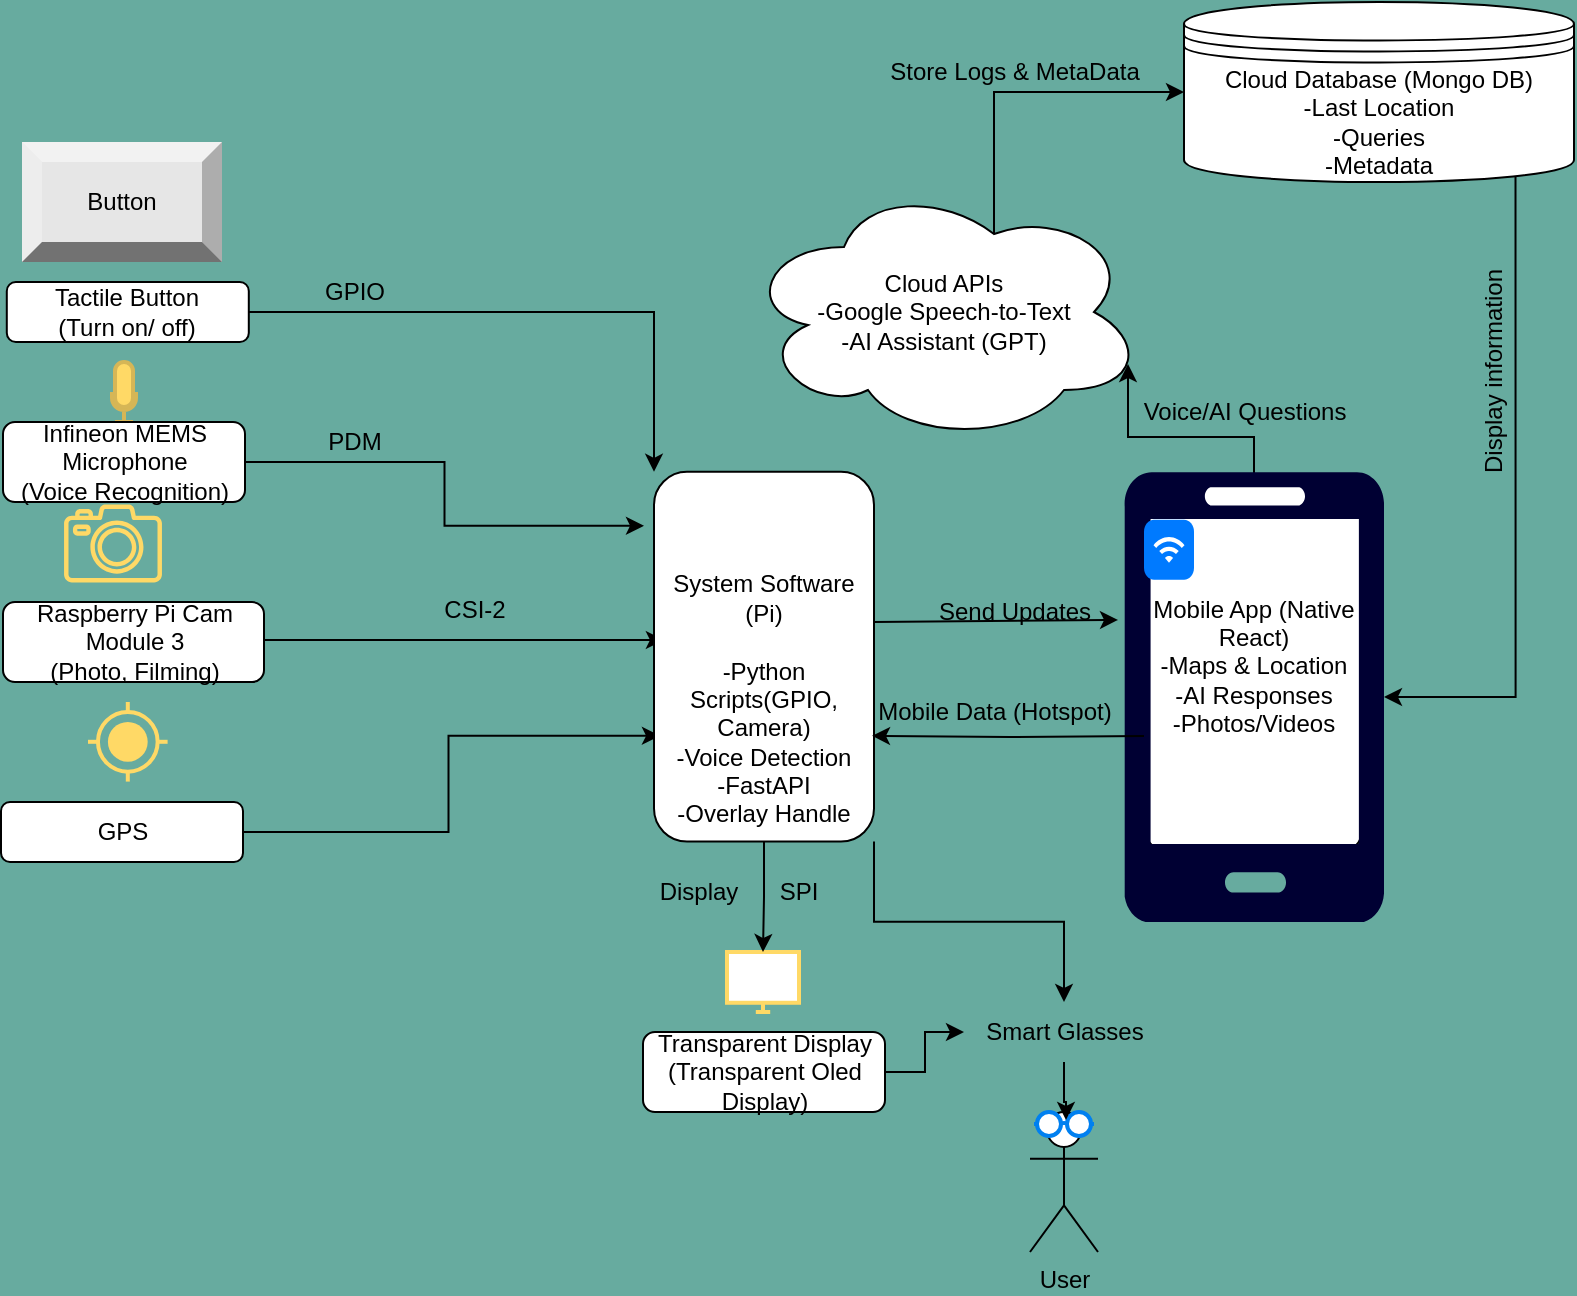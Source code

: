 <mxfile version="28.2.5">
  <diagram name="Page-1" id="V2wbT5nPD_6LFAExI-VR">
    <mxGraphModel dx="1426" dy="777" grid="1" gridSize="10" guides="1" tooltips="1" connect="1" arrows="1" fold="1" page="1" pageScale="1" pageWidth="827" pageHeight="1169" background="#67AB9F" math="0" shadow="0">
      <root>
        <mxCell id="0" />
        <mxCell id="1" parent="0" />
        <mxCell id="aYq7WPbx57LN9MyDw_JW-3" value="" style="html=1;verticalLabelPosition=bottom;align=center;labelBackgroundColor=#ffffff;verticalAlign=top;strokeWidth=2;strokeColor=#d6b656;shadow=0;dashed=0;shape=mxgraph.ios7.icons.microphone;fillColor=#FFD966;" parent="1" vertex="1">
          <mxGeometry x="74" y="230" width="12" height="30" as="geometry" />
        </mxCell>
        <mxCell id="aYq7WPbx57LN9MyDw_JW-4" value="" style="sketch=0;outlineConnect=0;fontColor=#232F3E;gradientColor=none;fillColor=#FFD966;strokeColor=#FFD966;dashed=0;verticalLabelPosition=bottom;verticalAlign=top;align=center;html=1;fontSize=12;fontStyle=0;aspect=fixed;pointerEvents=1;shape=mxgraph.aws4.camera2;" parent="1" vertex="1">
          <mxGeometry x="50" y="301.26" width="49" height="38.94" as="geometry" />
        </mxCell>
        <mxCell id="aYq7WPbx57LN9MyDw_JW-5" value="" style="html=1;dashed=0;aspect=fixed;verticalLabelPosition=bottom;verticalAlign=top;align=center;shape=mxgraph.gmdl.gps;strokeColor=#FFD966;fillColor=#FFD966;shadow=0;strokeWidth=2;sketch=0;" parent="1" vertex="1">
          <mxGeometry x="62" y="400" width="39.8" height="39.8" as="geometry" />
        </mxCell>
        <mxCell id="aYq7WPbx57LN9MyDw_JW-7" value="" style="html=1;verticalLabelPosition=bottom;align=center;labelBackgroundColor=#ffffff;verticalAlign=top;strokeWidth=2;strokeColor=#FFD966;shadow=0;dashed=0;shape=mxgraph.ios7.icons.monitor;" parent="1" vertex="1">
          <mxGeometry x="381.5" y="525" width="36" height="30" as="geometry" />
        </mxCell>
        <mxCell id="aYq7WPbx57LN9MyDw_JW-21" style="edgeStyle=orthogonalEdgeStyle;rounded=0;orthogonalLoop=1;jettySize=auto;html=1;" parent="1" source="aYq7WPbx57LN9MyDw_JW-8" target="aYq7WPbx57LN9MyDw_JW-26" edge="1">
          <mxGeometry relative="1" as="geometry">
            <mxPoint x="235" y="352.01" as="targetPoint" />
          </mxGeometry>
        </mxCell>
        <mxCell id="aYq7WPbx57LN9MyDw_JW-8" value="Infineon MEMS Microphone&lt;div&gt;(Voice Recognition)&lt;/div&gt;" style="rounded=1;whiteSpace=wrap;html=1;" parent="1" vertex="1">
          <mxGeometry x="19.5" y="260" width="121" height="40" as="geometry" />
        </mxCell>
        <mxCell id="aYq7WPbx57LN9MyDw_JW-9" value="Raspberry Pi Cam Module 3&lt;div&gt;(Photo, Filming)&lt;/div&gt;" style="rounded=1;whiteSpace=wrap;html=1;" parent="1" vertex="1">
          <mxGeometry x="19.5" y="350" width="130.5" height="40" as="geometry" />
        </mxCell>
        <mxCell id="aYq7WPbx57LN9MyDw_JW-23" style="edgeStyle=orthogonalEdgeStyle;rounded=0;orthogonalLoop=1;jettySize=auto;html=1;exitX=1;exitY=0.5;exitDx=0;exitDy=0;entryX=0.027;entryY=0.714;entryDx=0;entryDy=0;entryPerimeter=0;" parent="1" source="aYq7WPbx57LN9MyDw_JW-11" target="aYq7WPbx57LN9MyDw_JW-25" edge="1">
          <mxGeometry relative="1" as="geometry">
            <mxPoint x="235" y="378.5" as="targetPoint" />
          </mxGeometry>
        </mxCell>
        <mxCell id="aYq7WPbx57LN9MyDw_JW-11" value="GPS" style="rounded=1;whiteSpace=wrap;html=1;" parent="1" vertex="1">
          <mxGeometry x="18.5" y="450" width="121" height="30" as="geometry" />
        </mxCell>
        <mxCell id="TjnXtopHcXqsVp0Jv2_o-23" style="edgeStyle=orthogonalEdgeStyle;rounded=0;orthogonalLoop=1;jettySize=auto;html=1;exitX=1;exitY=0.5;exitDx=0;exitDy=0;" parent="1" source="aYq7WPbx57LN9MyDw_JW-12" target="DHNUySZT8fdxZ6S8IRH9-7" edge="1">
          <mxGeometry relative="1" as="geometry" />
        </mxCell>
        <mxCell id="aYq7WPbx57LN9MyDw_JW-12" value="Transparent Display&lt;div&gt;(Transparent Oled Display)&lt;/div&gt;" style="rounded=1;whiteSpace=wrap;html=1;" parent="1" vertex="1">
          <mxGeometry x="339.5" y="565" width="121" height="40" as="geometry" />
        </mxCell>
        <mxCell id="aYq7WPbx57LN9MyDw_JW-16" value="Button" style="labelPosition=center;verticalLabelPosition=middle;align=center;html=1;shape=mxgraph.basic.shaded_button;dx=10;fillColor=#E6E6E6;strokeColor=none;whiteSpace=wrap;" parent="1" vertex="1">
          <mxGeometry x="29" y="120" width="100" height="60" as="geometry" />
        </mxCell>
        <mxCell id="aYq7WPbx57LN9MyDw_JW-20" style="edgeStyle=orthogonalEdgeStyle;rounded=0;orthogonalLoop=1;jettySize=auto;html=1;entryX=0;entryY=0;entryDx=0;entryDy=0;" parent="1" source="aYq7WPbx57LN9MyDw_JW-17" target="aYq7WPbx57LN9MyDw_JW-25" edge="1">
          <mxGeometry relative="1" as="geometry">
            <mxPoint x="270" y="349" as="targetPoint" />
          </mxGeometry>
        </mxCell>
        <mxCell id="aYq7WPbx57LN9MyDw_JW-17" value="Tactile Button&lt;div&gt;(Turn on/ off)&lt;/div&gt;" style="rounded=1;whiteSpace=wrap;html=1;" parent="1" vertex="1">
          <mxGeometry x="21.4" y="190" width="121" height="30" as="geometry" />
        </mxCell>
        <mxCell id="aYq7WPbx57LN9MyDw_JW-22" style="edgeStyle=orthogonalEdgeStyle;rounded=0;orthogonalLoop=1;jettySize=auto;html=1;entryX=0.045;entryY=0.46;entryDx=0;entryDy=0;entryPerimeter=0;" parent="1" edge="1">
          <mxGeometry relative="1" as="geometry">
            <mxPoint x="150" y="369.004" as="sourcePoint" />
            <mxPoint x="349.95" y="369.004" as="targetPoint" />
          </mxGeometry>
        </mxCell>
        <mxCell id="TjnXtopHcXqsVp0Jv2_o-20" style="edgeStyle=orthogonalEdgeStyle;rounded=0;orthogonalLoop=1;jettySize=auto;html=1;" parent="1" source="aYq7WPbx57LN9MyDw_JW-25" target="aYq7WPbx57LN9MyDw_JW-7" edge="1">
          <mxGeometry relative="1" as="geometry" />
        </mxCell>
        <mxCell id="TjnXtopHcXqsVp0Jv2_o-22" style="edgeStyle=orthogonalEdgeStyle;rounded=0;orthogonalLoop=1;jettySize=auto;html=1;exitX=1;exitY=1;exitDx=0;exitDy=0;" parent="1" source="aYq7WPbx57LN9MyDw_JW-25" target="DHNUySZT8fdxZ6S8IRH9-7" edge="1">
          <mxGeometry relative="1" as="geometry" />
        </mxCell>
        <mxCell id="aYq7WPbx57LN9MyDw_JW-25" value="&lt;div&gt;&lt;br&gt;&lt;/div&gt;&lt;div&gt;&lt;br&gt;&lt;/div&gt;&lt;div&gt;&lt;br&gt;&lt;/div&gt;&lt;div&gt;&lt;br&gt;&lt;/div&gt;&lt;div&gt;&lt;br&gt;&lt;/div&gt;System Software (Pi)&lt;div&gt;&lt;br&gt;&lt;div&gt;-Python Scripts(GPIO, Camera)&lt;/div&gt;&lt;div&gt;-Voice Detection&lt;/div&gt;&lt;div&gt;-FastAPI&lt;/div&gt;&lt;div&gt;-Overlay Handle&lt;/div&gt;&lt;div&gt;&lt;br&gt;&lt;/div&gt;&lt;div&gt;&lt;br&gt;&lt;/div&gt;&lt;/div&gt;" style="rounded=1;whiteSpace=wrap;html=1;" parent="1" vertex="1">
          <mxGeometry x="345" y="284.9" width="110" height="184.9" as="geometry" />
        </mxCell>
        <mxCell id="aYq7WPbx57LN9MyDw_JW-26" value="" style="shape=image;html=1;verticalAlign=top;verticalLabelPosition=bottom;labelBackgroundColor=#ffffff;imageAspect=0;aspect=fixed;image=https://icons.diagrams.net/icon-cache1/Fruit-2455/Fruit_iconfree_Filled_Outline_raspberry-healthy-organic-food-fruit_icon-896.svg" parent="1" vertex="1">
          <mxGeometry x="340" y="284.9" width="54" height="54" as="geometry" />
        </mxCell>
        <mxCell id="TjnXtopHcXqsVp0Jv2_o-15" style="edgeStyle=orthogonalEdgeStyle;rounded=0;orthogonalLoop=1;jettySize=auto;html=1;exitX=0.625;exitY=0.2;exitDx=0;exitDy=0;exitPerimeter=0;entryX=0;entryY=0.5;entryDx=0;entryDy=0;" parent="1" source="aYq7WPbx57LN9MyDw_JW-29" target="aYq7WPbx57LN9MyDw_JW-33" edge="1">
          <mxGeometry relative="1" as="geometry">
            <mxPoint x="515" y="80" as="targetPoint" />
            <Array as="points">
              <mxPoint x="515" y="95" />
            </Array>
          </mxGeometry>
        </mxCell>
        <mxCell id="aYq7WPbx57LN9MyDw_JW-29" value="Cloud APIs&lt;div&gt;-Google Speech-to-Text&lt;/div&gt;&lt;div&gt;-AI Assistant (GPT)&lt;/div&gt;" style="ellipse;shape=cloud;whiteSpace=wrap;html=1;" parent="1" vertex="1">
          <mxGeometry x="390" y="140" width="200" height="130" as="geometry" />
        </mxCell>
        <mxCell id="aYq7WPbx57LN9MyDw_JW-32" value="Voice/AI Questions" style="text;html=1;align=center;verticalAlign=middle;resizable=0;points=[];autosize=1;strokeColor=none;fillColor=none;" parent="1" vertex="1">
          <mxGeometry x="580" y="240" width="120" height="30" as="geometry" />
        </mxCell>
        <mxCell id="TjnXtopHcXqsVp0Jv2_o-25" style="edgeStyle=orthogonalEdgeStyle;rounded=0;orthogonalLoop=1;jettySize=auto;html=1;exitX=0.85;exitY=0.95;exitDx=0;exitDy=0;exitPerimeter=0;entryX=1;entryY=0.5;entryDx=0;entryDy=0;entryPerimeter=0;" parent="1" source="aYq7WPbx57LN9MyDw_JW-33" target="aYq7WPbx57LN9MyDw_JW-39" edge="1">
          <mxGeometry relative="1" as="geometry">
            <mxPoint x="776" y="400" as="targetPoint" />
          </mxGeometry>
        </mxCell>
        <mxCell id="aYq7WPbx57LN9MyDw_JW-33" value="Cloud Database (Mongo DB)&lt;div&gt;-Last Location&lt;/div&gt;&lt;div&gt;-Queries&lt;/div&gt;&lt;div&gt;-Metadata&lt;/div&gt;" style="shape=datastore;whiteSpace=wrap;html=1;" parent="1" vertex="1">
          <mxGeometry x="610" y="50" width="195" height="90" as="geometry" />
        </mxCell>
        <mxCell id="aYq7WPbx57LN9MyDw_JW-35" value="Store Logs &amp;amp; MetaData" style="text;html=1;align=center;verticalAlign=middle;resizable=0;points=[];autosize=1;strokeColor=none;fillColor=none;" parent="1" vertex="1">
          <mxGeometry x="450" y="70" width="150" height="30" as="geometry" />
        </mxCell>
        <mxCell id="TjnXtopHcXqsVp0Jv2_o-14" style="edgeStyle=orthogonalEdgeStyle;rounded=0;orthogonalLoop=1;jettySize=auto;html=1;exitX=0.5;exitY=0;exitDx=0;exitDy=0;entryX=0.96;entryY=0.7;entryDx=0;entryDy=0;entryPerimeter=0;" parent="1" source="aYq7WPbx57LN9MyDw_JW-38" target="aYq7WPbx57LN9MyDw_JW-29" edge="1">
          <mxGeometry relative="1" as="geometry">
            <mxPoint x="645" y="220" as="targetPoint" />
          </mxGeometry>
        </mxCell>
        <mxCell id="aYq7WPbx57LN9MyDw_JW-38" value="Mobile App (Native React)&lt;div&gt;-Maps &amp;amp; Location&lt;/div&gt;&lt;div&gt;-AI Responses&lt;/div&gt;&lt;div&gt;-Photos/Videos&lt;/div&gt;" style="rounded=1;whiteSpace=wrap;html=1;" parent="1" vertex="1">
          <mxGeometry x="590" y="287.45" width="110" height="190" as="geometry" />
        </mxCell>
        <mxCell id="aYq7WPbx57LN9MyDw_JW-39" value="" style="verticalLabelPosition=bottom;html=1;verticalAlign=top;align=center;strokeColor=none;fillColor=#000033;shape=mxgraph.azure.mobile;pointerEvents=1;" parent="1" vertex="1">
          <mxGeometry x="580" y="284.9" width="130" height="225.1" as="geometry" />
        </mxCell>
        <mxCell id="aYq7WPbx57LN9MyDw_JW-41" value="Send Updates" style="text;html=1;align=center;verticalAlign=middle;resizable=0;points=[];autosize=1;strokeColor=none;fillColor=none;" parent="1" vertex="1">
          <mxGeometry x="475" y="340" width="100" height="30" as="geometry" />
        </mxCell>
        <mxCell id="DHNUySZT8fdxZ6S8IRH9-5" value="User" style="shape=umlActor;verticalLabelPosition=bottom;verticalAlign=top;html=1;outlineConnect=0;" parent="1" vertex="1">
          <mxGeometry x="533" y="605" width="34" height="70" as="geometry" />
        </mxCell>
        <mxCell id="DHNUySZT8fdxZ6S8IRH9-6" value="" style="html=1;verticalLabelPosition=bottom;align=center;labelBackgroundColor=#ffffff;verticalAlign=top;strokeWidth=2;strokeColor=#0080F0;shadow=0;dashed=0;shape=mxgraph.ios7.icons.glasses;" parent="1" vertex="1">
          <mxGeometry x="535" y="605" width="30" height="12" as="geometry" />
        </mxCell>
        <mxCell id="DHNUySZT8fdxZ6S8IRH9-7" value="Smart Glasses" style="text;html=1;align=center;verticalAlign=middle;resizable=0;points=[];autosize=1;strokeColor=none;fillColor=none;" parent="1" vertex="1">
          <mxGeometry x="500" y="550" width="100" height="30" as="geometry" />
        </mxCell>
        <mxCell id="DHNUySZT8fdxZ6S8IRH9-8" style="edgeStyle=orthogonalEdgeStyle;rounded=0;orthogonalLoop=1;jettySize=auto;html=1;entryX=0.533;entryY=0.333;entryDx=0;entryDy=0;entryPerimeter=0;" parent="1" source="DHNUySZT8fdxZ6S8IRH9-7" target="DHNUySZT8fdxZ6S8IRH9-6" edge="1">
          <mxGeometry relative="1" as="geometry" />
        </mxCell>
        <mxCell id="DHNUySZT8fdxZ6S8IRH9-9" value="GPIO" style="text;html=1;align=center;verticalAlign=middle;resizable=0;points=[];autosize=1;strokeColor=none;fillColor=none;" parent="1" vertex="1">
          <mxGeometry x="170" y="180" width="50" height="30" as="geometry" />
        </mxCell>
        <mxCell id="DHNUySZT8fdxZ6S8IRH9-11" value="" style="html=1;strokeWidth=1;shadow=0;dashed=0;shape=mxgraph.ios7.misc.wifi;fillColor=#007AFF;strokeColor=none;buttonText=;strokeColor2=#222222;fontColor=#222222;fontSize=8;verticalLabelPosition=bottom;verticalAlign=top;align=center;sketch=0;" parent="1" vertex="1">
          <mxGeometry x="590" y="308.9" width="25" height="30" as="geometry" />
        </mxCell>
        <mxCell id="TjnXtopHcXqsVp0Jv2_o-13" style="edgeStyle=orthogonalEdgeStyle;rounded=0;orthogonalLoop=1;jettySize=auto;html=1;entryX=0.991;entryY=0.714;entryDx=0;entryDy=0;entryPerimeter=0;" parent="1" target="aYq7WPbx57LN9MyDw_JW-25" edge="1">
          <mxGeometry relative="1" as="geometry">
            <mxPoint x="590" y="417" as="sourcePoint" />
            <mxPoint x="455.99" y="449.97" as="targetPoint" />
          </mxGeometry>
        </mxCell>
        <mxCell id="TjnXtopHcXqsVp0Jv2_o-16" value="Mobile Data (Hotspot)" style="text;html=1;align=center;verticalAlign=middle;resizable=0;points=[];autosize=1;strokeColor=none;fillColor=none;" parent="1" vertex="1">
          <mxGeometry x="445" y="390" width="140" height="30" as="geometry" />
        </mxCell>
        <mxCell id="TjnXtopHcXqsVp0Jv2_o-24" value="" style="endArrow=classic;html=1;rounded=0;entryX=-0.023;entryY=0.329;entryDx=0;entryDy=0;entryPerimeter=0;" parent="1" target="aYq7WPbx57LN9MyDw_JW-39" edge="1">
          <mxGeometry width="50" height="50" relative="1" as="geometry">
            <mxPoint x="455" y="360" as="sourcePoint" />
            <mxPoint x="505" y="310" as="targetPoint" />
          </mxGeometry>
        </mxCell>
        <mxCell id="TjnXtopHcXqsVp0Jv2_o-27" value="" style="shape=image;html=1;verticalAlign=top;verticalLabelPosition=bottom;labelBackgroundColor=#ffffff;imageAspect=0;aspect=fixed;image=https://icons.diagrams.net/icon-cache1/Fruit-2455/Fruit_iconfree_Filled_Outline_raspberry-healthy-organic-food-fruit_icon-896.svg" parent="1" vertex="1">
          <mxGeometry x="50" y="320.2" width="20" height="20" as="geometry" />
        </mxCell>
        <mxCell id="TjnXtopHcXqsVp0Jv2_o-28" value="CSI-2" style="text;html=1;align=center;verticalAlign=middle;resizable=0;points=[];autosize=1;strokeColor=none;fillColor=none;" parent="1" vertex="1">
          <mxGeometry x="230" y="338.9" width="50" height="30" as="geometry" />
        </mxCell>
        <mxCell id="TjnXtopHcXqsVp0Jv2_o-29" value="PDM" style="text;html=1;align=center;verticalAlign=middle;resizable=0;points=[];autosize=1;strokeColor=none;fillColor=none;" parent="1" vertex="1">
          <mxGeometry x="170" y="254.9" width="50" height="30" as="geometry" />
        </mxCell>
        <mxCell id="TjnXtopHcXqsVp0Jv2_o-31" value="Display" style="text;html=1;align=center;verticalAlign=middle;resizable=0;points=[];autosize=1;strokeColor=none;fillColor=none;" parent="1" vertex="1">
          <mxGeometry x="337" y="480" width="60" height="30" as="geometry" />
        </mxCell>
        <mxCell id="jDFrdT6laUAicEyp4wvE-2" value="SPI" style="text;html=1;align=center;verticalAlign=middle;resizable=0;points=[];autosize=1;strokeColor=none;fillColor=none;" vertex="1" parent="1">
          <mxGeometry x="397" y="480" width="40" height="30" as="geometry" />
        </mxCell>
        <mxCell id="jDFrdT6laUAicEyp4wvE-3" value="Display information" style="text;html=1;align=center;verticalAlign=middle;resizable=0;points=[];autosize=1;strokeColor=none;fillColor=none;horizontal=0;" vertex="1" parent="1">
          <mxGeometry x="745" y="175" width="40" height="120" as="geometry" />
        </mxCell>
      </root>
    </mxGraphModel>
  </diagram>
</mxfile>
